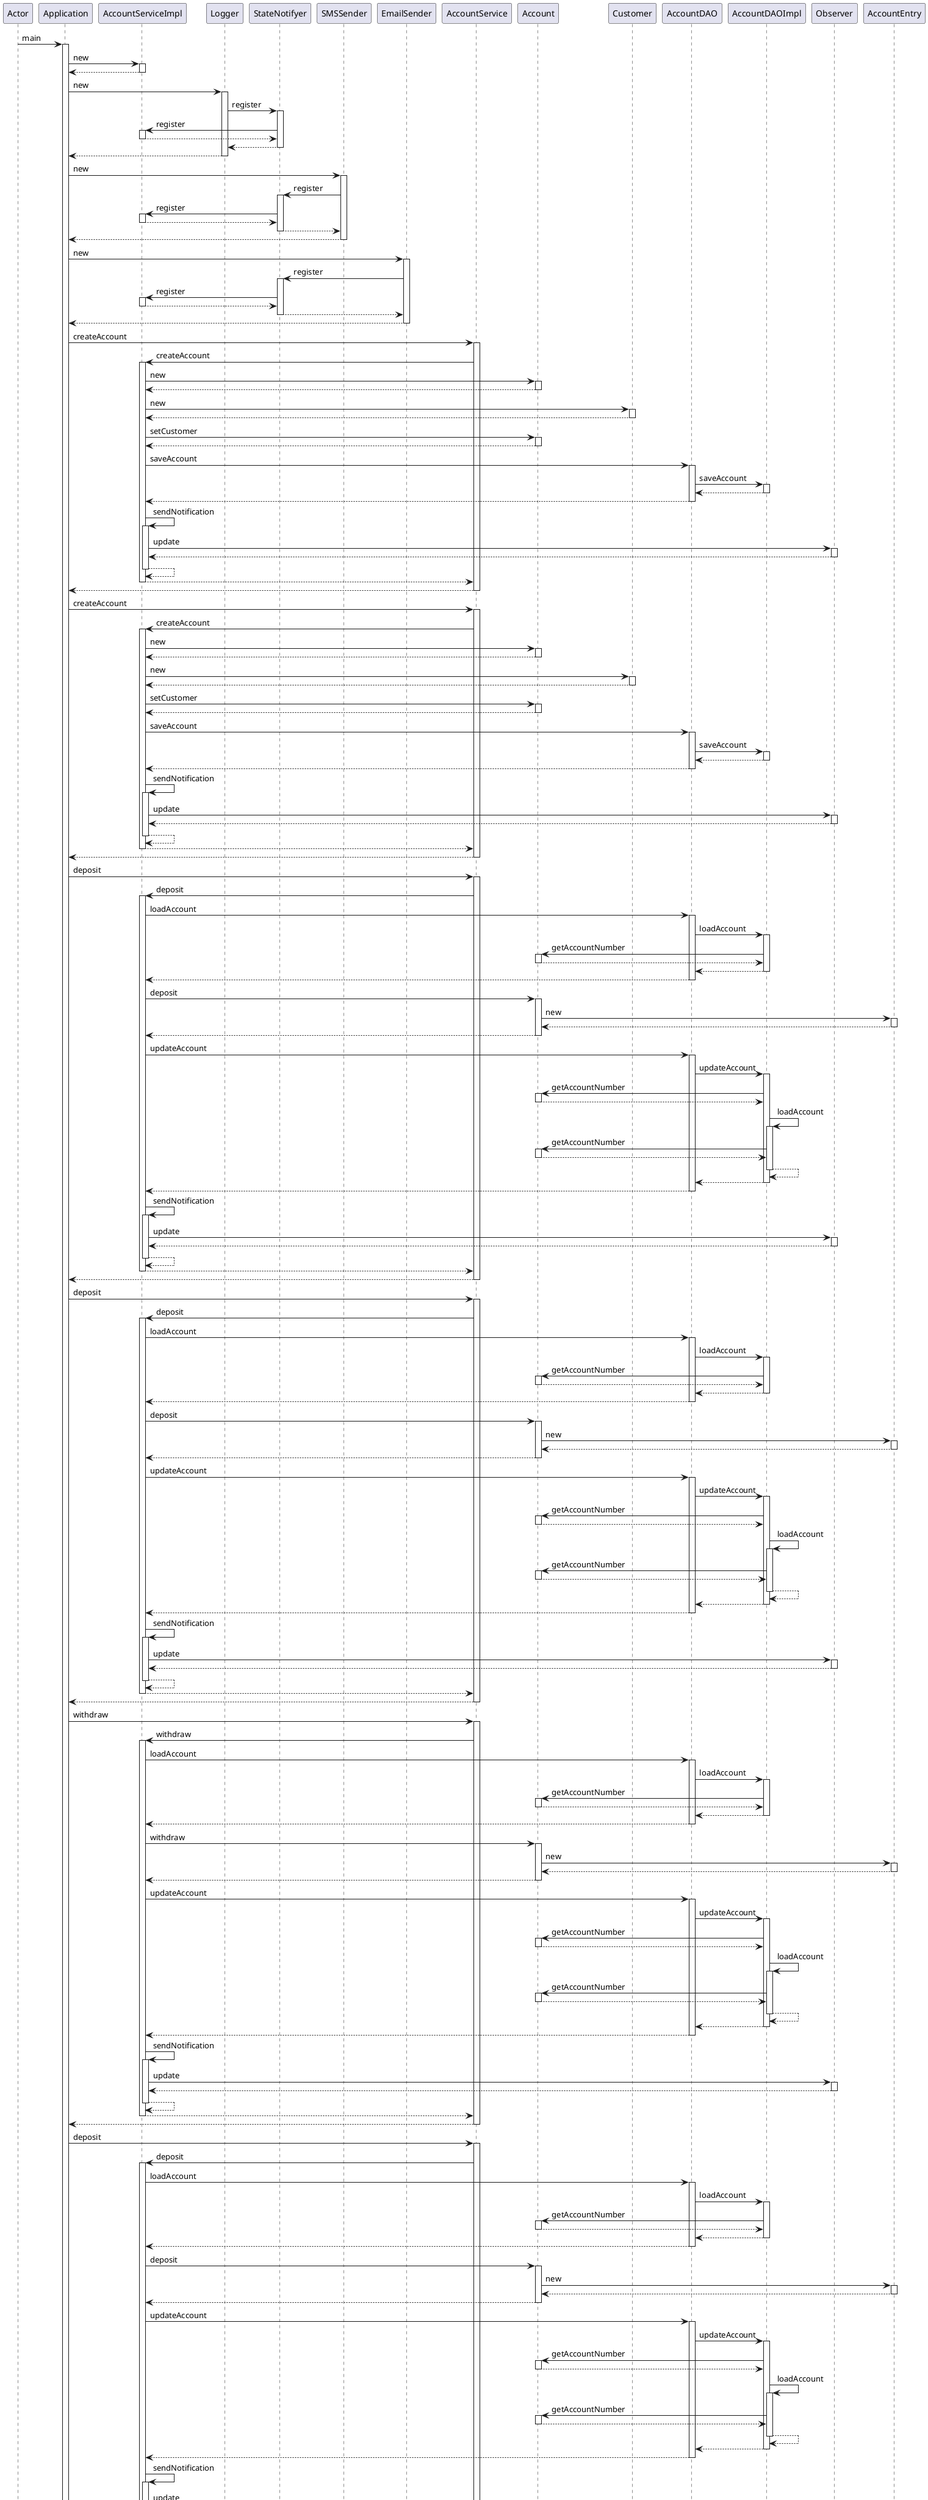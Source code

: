 @startuml
participant Actor
Actor -> Application : main
activate Application
Application -> AccountServiceImpl : new
activate AccountServiceImpl
AccountServiceImpl --> Application
deactivate AccountServiceImpl
Application -> Logger : new
activate Logger
Logger -> StateNotifyer : register
activate StateNotifyer
StateNotifyer -> AccountServiceImpl : register
activate AccountServiceImpl
AccountServiceImpl --> StateNotifyer
deactivate AccountServiceImpl
StateNotifyer --> Logger
deactivate StateNotifyer
Logger --> Application
deactivate Logger
Application -> SMSSender : new
activate SMSSender
SMSSender -> StateNotifyer : register
activate StateNotifyer
StateNotifyer -> AccountServiceImpl : register
activate AccountServiceImpl
AccountServiceImpl --> StateNotifyer
deactivate AccountServiceImpl
StateNotifyer --> SMSSender
deactivate StateNotifyer
SMSSender --> Application
deactivate SMSSender
Application -> EmailSender : new
activate EmailSender
EmailSender -> StateNotifyer : register
activate StateNotifyer
StateNotifyer -> AccountServiceImpl : register
activate AccountServiceImpl
AccountServiceImpl --> StateNotifyer
deactivate AccountServiceImpl
StateNotifyer --> EmailSender
deactivate StateNotifyer
EmailSender --> Application
deactivate EmailSender
Application -> AccountService : createAccount
activate AccountService
AccountService -> AccountServiceImpl : createAccount
activate AccountServiceImpl
AccountServiceImpl -> Account : new
activate Account
Account --> AccountServiceImpl
deactivate Account
AccountServiceImpl -> Customer : new
activate Customer
Customer --> AccountServiceImpl
deactivate Customer
AccountServiceImpl -> Account : setCustomer
activate Account
Account --> AccountServiceImpl
deactivate Account
AccountServiceImpl -> AccountDAO : saveAccount
activate AccountDAO
AccountDAO -> AccountDAOImpl : saveAccount
activate AccountDAOImpl
AccountDAOImpl --> AccountDAO
deactivate AccountDAOImpl
AccountDAO --> AccountServiceImpl
deactivate AccountDAO
AccountServiceImpl -> AccountServiceImpl : sendNotification
activate AccountServiceImpl
AccountServiceImpl -> Observer : update
activate Observer
Observer --> AccountServiceImpl
deactivate Observer
AccountServiceImpl --> AccountServiceImpl
deactivate AccountServiceImpl
AccountServiceImpl --> AccountService
deactivate AccountServiceImpl
AccountService --> Application
deactivate AccountService
Application -> AccountService : createAccount
activate AccountService
AccountService -> AccountServiceImpl : createAccount
activate AccountServiceImpl
AccountServiceImpl -> Account : new
activate Account
Account --> AccountServiceImpl
deactivate Account
AccountServiceImpl -> Customer : new
activate Customer
Customer --> AccountServiceImpl
deactivate Customer
AccountServiceImpl -> Account : setCustomer
activate Account
Account --> AccountServiceImpl
deactivate Account
AccountServiceImpl -> AccountDAO : saveAccount
activate AccountDAO
AccountDAO -> AccountDAOImpl : saveAccount
activate AccountDAOImpl
AccountDAOImpl --> AccountDAO
deactivate AccountDAOImpl
AccountDAO --> AccountServiceImpl
deactivate AccountDAO
AccountServiceImpl -> AccountServiceImpl : sendNotification
activate AccountServiceImpl
AccountServiceImpl -> Observer : update
activate Observer
Observer --> AccountServiceImpl
deactivate Observer
AccountServiceImpl --> AccountServiceImpl
deactivate AccountServiceImpl
AccountServiceImpl --> AccountService
deactivate AccountServiceImpl
AccountService --> Application
deactivate AccountService
Application -> AccountService : deposit
activate AccountService
AccountService -> AccountServiceImpl : deposit
activate AccountServiceImpl
AccountServiceImpl -> AccountDAO : loadAccount
activate AccountDAO
AccountDAO -> AccountDAOImpl : loadAccount
activate AccountDAOImpl
AccountDAOImpl -> Account : getAccountNumber
activate Account
Account --> AccountDAOImpl
deactivate Account
AccountDAOImpl --> AccountDAO
deactivate AccountDAOImpl
AccountDAO --> AccountServiceImpl
deactivate AccountDAO
AccountServiceImpl -> Account : deposit
activate Account
Account -> AccountEntry : new
activate AccountEntry
AccountEntry --> Account
deactivate AccountEntry
Account --> AccountServiceImpl
deactivate Account
AccountServiceImpl -> AccountDAO : updateAccount
activate AccountDAO
AccountDAO -> AccountDAOImpl : updateAccount
activate AccountDAOImpl
AccountDAOImpl -> Account : getAccountNumber
activate Account
Account --> AccountDAOImpl
deactivate Account
AccountDAOImpl -> AccountDAOImpl : loadAccount
activate AccountDAOImpl
AccountDAOImpl -> Account : getAccountNumber
activate Account
Account --> AccountDAOImpl
deactivate Account
AccountDAOImpl --> AccountDAOImpl
deactivate AccountDAOImpl
AccountDAOImpl --> AccountDAO
deactivate AccountDAOImpl
AccountDAO --> AccountServiceImpl
deactivate AccountDAO
AccountServiceImpl -> AccountServiceImpl : sendNotification
activate AccountServiceImpl
AccountServiceImpl -> Observer : update
activate Observer
Observer --> AccountServiceImpl
deactivate Observer
AccountServiceImpl --> AccountServiceImpl
deactivate AccountServiceImpl
AccountServiceImpl --> AccountService
deactivate AccountServiceImpl
AccountService --> Application
deactivate AccountService
Application -> AccountService : deposit
activate AccountService
AccountService -> AccountServiceImpl : deposit
activate AccountServiceImpl
AccountServiceImpl -> AccountDAO : loadAccount
activate AccountDAO
AccountDAO -> AccountDAOImpl : loadAccount
activate AccountDAOImpl
AccountDAOImpl -> Account : getAccountNumber
activate Account
Account --> AccountDAOImpl
deactivate Account
AccountDAOImpl --> AccountDAO
deactivate AccountDAOImpl
AccountDAO --> AccountServiceImpl
deactivate AccountDAO
AccountServiceImpl -> Account : deposit
activate Account
Account -> AccountEntry : new
activate AccountEntry
AccountEntry --> Account
deactivate AccountEntry
Account --> AccountServiceImpl
deactivate Account
AccountServiceImpl -> AccountDAO : updateAccount
activate AccountDAO
AccountDAO -> AccountDAOImpl : updateAccount
activate AccountDAOImpl
AccountDAOImpl -> Account : getAccountNumber
activate Account
Account --> AccountDAOImpl
deactivate Account
AccountDAOImpl -> AccountDAOImpl : loadAccount
activate AccountDAOImpl
AccountDAOImpl -> Account : getAccountNumber
activate Account
Account --> AccountDAOImpl
deactivate Account
AccountDAOImpl --> AccountDAOImpl
deactivate AccountDAOImpl
AccountDAOImpl --> AccountDAO
deactivate AccountDAOImpl
AccountDAO --> AccountServiceImpl
deactivate AccountDAO
AccountServiceImpl -> AccountServiceImpl : sendNotification
activate AccountServiceImpl
AccountServiceImpl -> Observer : update
activate Observer
Observer --> AccountServiceImpl
deactivate Observer
AccountServiceImpl --> AccountServiceImpl
deactivate AccountServiceImpl
AccountServiceImpl --> AccountService
deactivate AccountServiceImpl
AccountService --> Application
deactivate AccountService
Application -> AccountService : withdraw
activate AccountService
AccountService -> AccountServiceImpl : withdraw
activate AccountServiceImpl
AccountServiceImpl -> AccountDAO : loadAccount
activate AccountDAO
AccountDAO -> AccountDAOImpl : loadAccount
activate AccountDAOImpl
AccountDAOImpl -> Account : getAccountNumber
activate Account
Account --> AccountDAOImpl
deactivate Account
AccountDAOImpl --> AccountDAO
deactivate AccountDAOImpl
AccountDAO --> AccountServiceImpl
deactivate AccountDAO
AccountServiceImpl -> Account : withdraw
activate Account
Account -> AccountEntry : new
activate AccountEntry
AccountEntry --> Account
deactivate AccountEntry
Account --> AccountServiceImpl
deactivate Account
AccountServiceImpl -> AccountDAO : updateAccount
activate AccountDAO
AccountDAO -> AccountDAOImpl : updateAccount
activate AccountDAOImpl
AccountDAOImpl -> Account : getAccountNumber
activate Account
Account --> AccountDAOImpl
deactivate Account
AccountDAOImpl -> AccountDAOImpl : loadAccount
activate AccountDAOImpl
AccountDAOImpl -> Account : getAccountNumber
activate Account
Account --> AccountDAOImpl
deactivate Account
AccountDAOImpl --> AccountDAOImpl
deactivate AccountDAOImpl
AccountDAOImpl --> AccountDAO
deactivate AccountDAOImpl
AccountDAO --> AccountServiceImpl
deactivate AccountDAO
AccountServiceImpl -> AccountServiceImpl : sendNotification
activate AccountServiceImpl
AccountServiceImpl -> Observer : update
activate Observer
Observer --> AccountServiceImpl
deactivate Observer
AccountServiceImpl --> AccountServiceImpl
deactivate AccountServiceImpl
AccountServiceImpl --> AccountService
deactivate AccountServiceImpl
AccountService --> Application
deactivate AccountService
Application -> AccountService : deposit
activate AccountService
AccountService -> AccountServiceImpl : deposit
activate AccountServiceImpl
AccountServiceImpl -> AccountDAO : loadAccount
activate AccountDAO
AccountDAO -> AccountDAOImpl : loadAccount
activate AccountDAOImpl
AccountDAOImpl -> Account : getAccountNumber
activate Account
Account --> AccountDAOImpl
deactivate Account
AccountDAOImpl --> AccountDAO
deactivate AccountDAOImpl
AccountDAO --> AccountServiceImpl
deactivate AccountDAO
AccountServiceImpl -> Account : deposit
activate Account
Account -> AccountEntry : new
activate AccountEntry
AccountEntry --> Account
deactivate AccountEntry
Account --> AccountServiceImpl
deactivate Account
AccountServiceImpl -> AccountDAO : updateAccount
activate AccountDAO
AccountDAO -> AccountDAOImpl : updateAccount
activate AccountDAOImpl
AccountDAOImpl -> Account : getAccountNumber
activate Account
Account --> AccountDAOImpl
deactivate Account
AccountDAOImpl -> AccountDAOImpl : loadAccount
activate AccountDAOImpl
AccountDAOImpl -> Account : getAccountNumber
activate Account
Account --> AccountDAOImpl
deactivate Account
AccountDAOImpl --> AccountDAOImpl
deactivate AccountDAOImpl
AccountDAOImpl --> AccountDAO
deactivate AccountDAOImpl
AccountDAO --> AccountServiceImpl
deactivate AccountDAO
AccountServiceImpl -> AccountServiceImpl : sendNotification
activate AccountServiceImpl
AccountServiceImpl -> Observer : update
activate Observer
Observer --> AccountServiceImpl
deactivate Observer
AccountServiceImpl --> AccountServiceImpl
deactivate AccountServiceImpl
AccountServiceImpl --> AccountService
deactivate AccountServiceImpl
AccountService --> Application
deactivate AccountService
Application -> AccountService : transferFunds
activate AccountService
AccountService -> AccountServiceImpl : transferFunds
activate AccountServiceImpl
AccountServiceImpl -> AccountDAO : loadAccount
activate AccountDAO
AccountDAO -> AccountDAOImpl : loadAccount
activate AccountDAOImpl
AccountDAOImpl -> Account : getAccountNumber
activate Account
Account --> AccountDAOImpl
deactivate Account
AccountDAOImpl --> AccountDAO
deactivate AccountDAOImpl
AccountDAO --> AccountServiceImpl
deactivate AccountDAO
AccountServiceImpl -> AccountDAO : loadAccount
activate AccountDAO
AccountDAO -> AccountDAOImpl : loadAccount
activate AccountDAOImpl
AccountDAOImpl -> Account : getAccountNumber
activate Account
Account --> AccountDAOImpl
deactivate Account
AccountDAOImpl --> AccountDAO
deactivate AccountDAOImpl
AccountDAO --> AccountServiceImpl
deactivate AccountDAO
AccountServiceImpl -> Account : transferFunds
activate Account
Account -> Account : getAccountNumber
activate Account
Account --> Account
deactivate Account
Account -> Account : getCustomer
activate Account
Account --> Account
deactivate Account
Account -> Customer : getName
activate Customer
Customer --> Account
deactivate Customer
Account -> AccountEntry : new
activate AccountEntry
AccountEntry --> Account
deactivate AccountEntry
Account -> Account : getAccountNumber
activate Account
Account --> Account
deactivate Account
Account -> Account : getCustomer
activate Account
Account --> Account
deactivate Account
Account -> Customer : getName
activate Customer
Customer --> Account
deactivate Customer
Account -> AccountEntry : new
activate AccountEntry
AccountEntry --> Account
deactivate AccountEntry
Account -> Account : addEntry
activate Account
Account --> Account
deactivate Account
Account --> AccountServiceImpl
deactivate Account
AccountServiceImpl -> AccountDAO : updateAccount
activate AccountDAO
AccountDAO -> AccountDAOImpl : updateAccount
activate AccountDAOImpl
AccountDAOImpl -> Account : getAccountNumber
activate Account
Account --> AccountDAOImpl
deactivate Account
AccountDAOImpl -> AccountDAOImpl : loadAccount
activate AccountDAOImpl
AccountDAOImpl -> Account : getAccountNumber
activate Account
Account --> AccountDAOImpl
deactivate Account
AccountDAOImpl --> AccountDAOImpl
deactivate AccountDAOImpl
AccountDAOImpl --> AccountDAO
deactivate AccountDAOImpl
AccountDAO --> AccountServiceImpl
deactivate AccountDAO
AccountServiceImpl -> AccountDAO : updateAccount
activate AccountDAO
AccountDAO -> AccountDAOImpl : updateAccount
activate AccountDAOImpl
AccountDAOImpl -> Account : getAccountNumber
activate Account
Account --> AccountDAOImpl
deactivate Account
AccountDAOImpl -> AccountDAOImpl : loadAccount
activate AccountDAOImpl
AccountDAOImpl -> Account : getAccountNumber
activate Account
Account --> AccountDAOImpl
deactivate Account
AccountDAOImpl --> AccountDAOImpl
deactivate AccountDAOImpl
AccountDAOImpl --> AccountDAO
deactivate AccountDAOImpl
AccountDAO --> AccountServiceImpl
deactivate AccountDAO
AccountServiceImpl -> AccountServiceImpl : sendNotification
activate AccountServiceImpl
AccountServiceImpl -> Observer : update
activate Observer
Observer --> AccountServiceImpl
deactivate Observer
AccountServiceImpl --> AccountServiceImpl
deactivate AccountServiceImpl
AccountServiceImpl --> AccountService
deactivate AccountServiceImpl
AccountService --> Application
deactivate AccountService
Application -> AccountService : getAllAccounts
activate AccountService
AccountService -> AccountServiceImpl : getAllAccounts
activate AccountServiceImpl
AccountServiceImpl -> AccountDAO : getAccounts
activate AccountDAO
AccountDAO -> AccountDAOImpl : getAccounts
activate AccountDAOImpl
AccountDAOImpl --> AccountDAO
deactivate AccountDAOImpl
AccountDAO --> AccountServiceImpl
deactivate AccountDAO
AccountServiceImpl --> AccountService
deactivate AccountServiceImpl
AccountService --> Application
deactivate AccountService
Application -> Account : getCustomer
activate Account
Account --> Application
deactivate Account
Application -> Account : getAccountNumber
activate Account
Account --> Application
deactivate Account
Application -> Customer : getName
activate Customer
Customer --> Application
deactivate Customer
Application -> Account : getEntryList
activate Account
Account --> Application
deactivate Account
Application -> AccountEntry : getDate
activate AccountEntry
AccountEntry --> Application
deactivate AccountEntry
Application -> AccountEntry : getDescription
activate AccountEntry
AccountEntry --> Application
deactivate AccountEntry
Application -> AccountEntry : getAmount
activate AccountEntry
AccountEntry --> Application
deactivate AccountEntry
Application -> Account : getBalance
activate Account
Account -> AccountEntry : getAmount
activate AccountEntry
AccountEntry --> Account
deactivate AccountEntry
Account --> Application
deactivate Account
return
@enduml